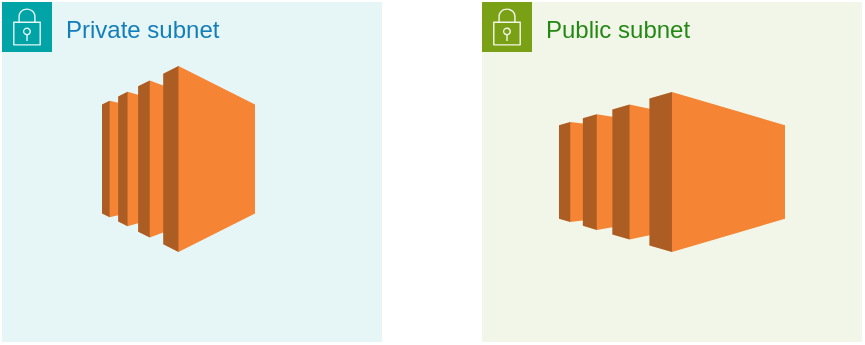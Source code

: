 <mxfile version="24.7.1" type="github">
  <diagram name="Page-1" id="3GjltzRhkZcBscacgek0">
    <mxGraphModel dx="1290" dy="566" grid="1" gridSize="10" guides="1" tooltips="1" connect="1" arrows="1" fold="1" page="1" pageScale="1" pageWidth="850" pageHeight="1100" math="0" shadow="0">
      <root>
        <mxCell id="0" />
        <mxCell id="1" parent="0" />
        <mxCell id="VPuTkedBrMivQsdfiEBR-5" value="Public subnet" style="points=[[0,0],[0.25,0],[0.5,0],[0.75,0],[1,0],[1,0.25],[1,0.5],[1,0.75],[1,1],[0.75,1],[0.5,1],[0.25,1],[0,1],[0,0.75],[0,0.5],[0,0.25]];outlineConnect=0;gradientColor=none;html=1;whiteSpace=wrap;fontSize=12;fontStyle=0;container=1;pointerEvents=0;collapsible=0;recursiveResize=0;shape=mxgraph.aws4.group;grIcon=mxgraph.aws4.group_security_group;grStroke=0;strokeColor=#7AA116;fillColor=#F2F6E8;verticalAlign=top;align=left;spacingLeft=30;fontColor=#248814;dashed=0;" vertex="1" parent="1">
          <mxGeometry x="360" y="130" width="190" height="170" as="geometry" />
        </mxCell>
        <mxCell id="VPuTkedBrMivQsdfiEBR-8" value="" style="outlineConnect=0;dashed=0;verticalLabelPosition=bottom;verticalAlign=top;align=center;html=1;shape=mxgraph.aws3.ec2;fillColor=#F58534;gradientColor=none;" vertex="1" parent="VPuTkedBrMivQsdfiEBR-5">
          <mxGeometry x="38.5" y="45" width="113" height="80" as="geometry" />
        </mxCell>
        <mxCell id="VPuTkedBrMivQsdfiEBR-7" value="Private subnet" style="points=[[0,0],[0.25,0],[0.5,0],[0.75,0],[1,0],[1,0.25],[1,0.5],[1,0.75],[1,1],[0.75,1],[0.5,1],[0.25,1],[0,1],[0,0.75],[0,0.5],[0,0.25]];outlineConnect=0;gradientColor=none;html=1;whiteSpace=wrap;fontSize=12;fontStyle=0;container=1;pointerEvents=0;collapsible=0;recursiveResize=0;shape=mxgraph.aws4.group;grIcon=mxgraph.aws4.group_security_group;grStroke=0;strokeColor=#00A4A6;fillColor=#E6F6F7;verticalAlign=top;align=left;spacingLeft=30;fontColor=#147EBA;dashed=0;" vertex="1" parent="1">
          <mxGeometry x="120" y="130" width="190" height="170" as="geometry" />
        </mxCell>
        <mxCell id="VPuTkedBrMivQsdfiEBR-9" value="" style="outlineConnect=0;dashed=0;verticalLabelPosition=bottom;verticalAlign=top;align=center;html=1;shape=mxgraph.aws3.ec2;fillColor=#F58534;gradientColor=none;" vertex="1" parent="VPuTkedBrMivQsdfiEBR-7">
          <mxGeometry x="50" y="32" width="76.5" height="93" as="geometry" />
        </mxCell>
      </root>
    </mxGraphModel>
  </diagram>
</mxfile>
